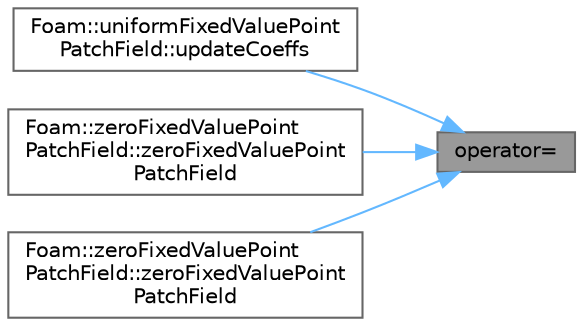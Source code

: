 digraph "operator="
{
 // LATEX_PDF_SIZE
  bgcolor="transparent";
  edge [fontname=Helvetica,fontsize=10,labelfontname=Helvetica,labelfontsize=10];
  node [fontname=Helvetica,fontsize=10,shape=box,height=0.2,width=0.4];
  rankdir="RL";
  Node1 [id="Node000001",label="operator=",height=0.2,width=0.4,color="gray40", fillcolor="grey60", style="filled", fontcolor="black",tooltip=" "];
  Node1 -> Node2 [id="edge1_Node000001_Node000002",dir="back",color="steelblue1",style="solid",tooltip=" "];
  Node2 [id="Node000002",label="Foam::uniformFixedValuePoint\lPatchField::updateCoeffs",height=0.2,width=0.4,color="grey40", fillcolor="white", style="filled",URL="$classFoam_1_1uniformFixedValuePointPatchField.html#a7e24eafac629d3733181cd942d4c902f",tooltip=" "];
  Node1 -> Node3 [id="edge2_Node000001_Node000003",dir="back",color="steelblue1",style="solid",tooltip=" "];
  Node3 [id="Node000003",label="Foam::zeroFixedValuePoint\lPatchField::zeroFixedValuePoint\lPatchField",height=0.2,width=0.4,color="grey40", fillcolor="white", style="filled",URL="$classFoam_1_1zeroFixedValuePointPatchField.html#af194f5fce769485261072004f633c628",tooltip=" "];
  Node1 -> Node4 [id="edge3_Node000001_Node000004",dir="back",color="steelblue1",style="solid",tooltip=" "];
  Node4 [id="Node000004",label="Foam::zeroFixedValuePoint\lPatchField::zeroFixedValuePoint\lPatchField",height=0.2,width=0.4,color="grey40", fillcolor="white", style="filled",URL="$classFoam_1_1zeroFixedValuePointPatchField.html#ad176c1897c8d00ecb90883d2c9054013",tooltip=" "];
}
